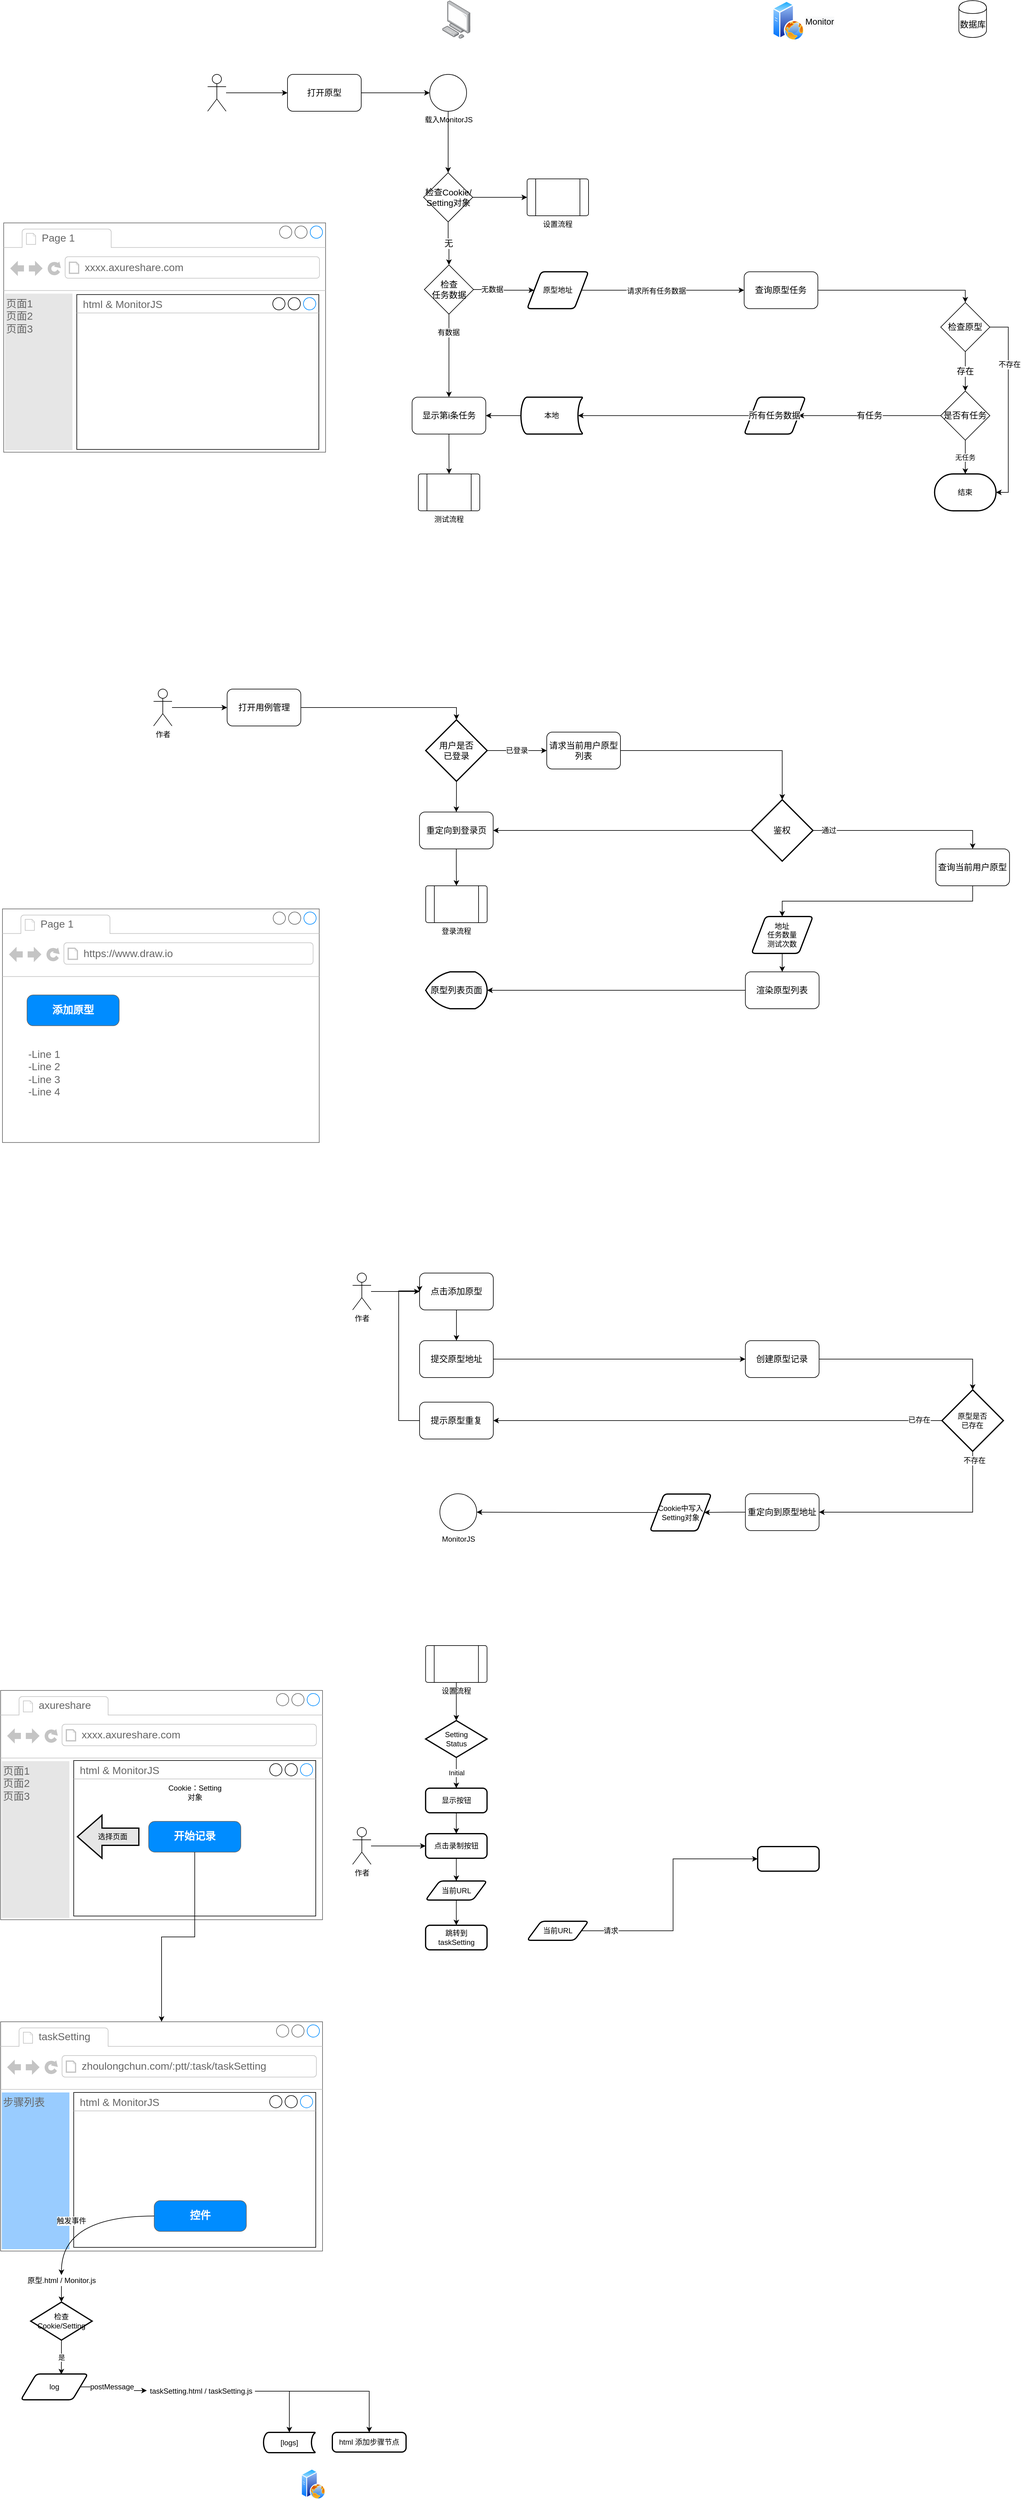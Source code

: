 <mxfile version="12.5.1" type="github">
  <diagram id="C5RBs43oDa-KdzZeNtuy" name="Page-1">
    <mxGraphModel dx="1908" dy="1253" grid="0" gridSize="10" guides="1" tooltips="1" connect="1" arrows="1" fold="1" page="0" pageScale="1" pageWidth="827" pageHeight="1169" math="0" shadow="0">
      <root>
        <mxCell id="WIyWlLk6GJQsqaUBKTNV-0"/>
        <mxCell id="WIyWlLk6GJQsqaUBKTNV-1" parent="WIyWlLk6GJQsqaUBKTNV-0"/>
        <mxCell id="ha692Ad3BDW9VeAkZd-o-27" value="无" style="edgeStyle=orthogonalEdgeStyle;rounded=0;orthogonalLoop=1;jettySize=auto;html=1;fontSize=14;verticalAlign=middle;exitX=0.5;exitY=1;exitDx=0;exitDy=0;entryX=0.5;entryY=0;entryDx=0;entryDy=0;" parent="WIyWlLk6GJQsqaUBKTNV-1" source="iFnzxoh912254irk8_Jz-30" target="ha692Ad3BDW9VeAkZd-o-42" edge="1">
          <mxGeometry relative="1" as="geometry">
            <mxPoint x="268" y="23" as="sourcePoint"/>
            <mxPoint x="448" y="40" as="targetPoint"/>
          </mxGeometry>
        </mxCell>
        <mxCell id="ha692Ad3BDW9VeAkZd-o-4" value="&lt;span style=&quot;white-space: normal ; background-color: rgb(248 , 249 , 250)&quot;&gt;Monitor&lt;/span&gt;" style="aspect=fixed;perimeter=ellipsePerimeter;html=1;align=left;shadow=0;dashed=0;spacingTop=3;image;image=img/lib/active_directory/web_server.svg;fontSize=14;labelPosition=right;verticalLabelPosition=middle;verticalAlign=middle;" parent="WIyWlLk6GJQsqaUBKTNV-1" vertex="1">
          <mxGeometry x="737.33" y="-310" width="52" height="65" as="geometry"/>
        </mxCell>
        <mxCell id="pKIPVdCca8L_tUWAXEWJ-16" style="edgeStyle=orthogonalEdgeStyle;rounded=0;orthogonalLoop=1;jettySize=auto;html=1;entryX=0;entryY=0.5;entryDx=0;entryDy=0;" parent="WIyWlLk6GJQsqaUBKTNV-1" source="ha692Ad3BDW9VeAkZd-o-7" target="ha692Ad3BDW9VeAkZd-o-34" edge="1">
          <mxGeometry relative="1" as="geometry"/>
        </mxCell>
        <mxCell id="ha692Ad3BDW9VeAkZd-o-7" value="" style="shape=umlActor;verticalLabelPosition=middle;labelBackgroundColor=#ffffff;verticalAlign=middle;html=1;outlineConnect=0;fontSize=14;align=left;labelPosition=right;" parent="WIyWlLk6GJQsqaUBKTNV-1" vertex="1">
          <mxGeometry x="-182" y="-190" width="30" height="60" as="geometry"/>
        </mxCell>
        <mxCell id="ha692Ad3BDW9VeAkZd-o-9" value="" style="points=[];aspect=fixed;html=1;align=center;shadow=0;dashed=0;image;image=img/lib/allied_telesis/computer_and_terminals/Personal_Computer.svg;fontSize=14;" parent="WIyWlLk6GJQsqaUBKTNV-1" vertex="1">
          <mxGeometry x="200" y="-310" width="45.6" height="61.8" as="geometry"/>
        </mxCell>
        <mxCell id="ha692Ad3BDW9VeAkZd-o-34" value="打开原型" style="rounded=1;whiteSpace=wrap;html=1;fontSize=14;align=center;" parent="WIyWlLk6GJQsqaUBKTNV-1" vertex="1">
          <mxGeometry x="-52" y="-190" width="120" height="60" as="geometry"/>
        </mxCell>
        <mxCell id="ha692Ad3BDW9VeAkZd-o-39" value="数据库" style="shape=cylinder;whiteSpace=wrap;html=1;boundedLbl=1;backgroundOutline=1;fontSize=14;align=center;" parent="WIyWlLk6GJQsqaUBKTNV-1" vertex="1">
          <mxGeometry x="1040.83" y="-310" width="45" height="60" as="geometry"/>
        </mxCell>
        <mxCell id="ha692Ad3BDW9VeAkZd-o-43" style="edgeStyle=orthogonalEdgeStyle;rounded=0;orthogonalLoop=1;jettySize=auto;html=1;fontSize=14;entryX=0;entryY=0.5;entryDx=0;entryDy=0;" parent="WIyWlLk6GJQsqaUBKTNV-1" source="ha692Ad3BDW9VeAkZd-o-42" target="pKIPVdCca8L_tUWAXEWJ-33" edge="1">
          <mxGeometry relative="1" as="geometry">
            <mxPoint x="317.706" y="159.941" as="targetPoint"/>
          </mxGeometry>
        </mxCell>
        <mxCell id="f4U-aHSmspJ2yvDxJjVy-3" value="无数据" style="text;html=1;align=center;verticalAlign=middle;resizable=0;points=[];labelBackgroundColor=#ffffff;" parent="ha692Ad3BDW9VeAkZd-o-43" vertex="1" connectable="0">
          <mxGeometry x="-0.888" y="3" relative="1" as="geometry">
            <mxPoint x="24.2" y="2.67" as="offset"/>
          </mxGeometry>
        </mxCell>
        <mxCell id="ha692Ad3BDW9VeAkZd-o-62" style="edgeStyle=orthogonalEdgeStyle;rounded=0;orthogonalLoop=1;jettySize=auto;html=1;exitX=0.5;exitY=1;exitDx=0;exitDy=0;entryX=0.5;entryY=0;entryDx=0;entryDy=0;fontSize=14;" parent="WIyWlLk6GJQsqaUBKTNV-1" source="ha692Ad3BDW9VeAkZd-o-42" target="ha692Ad3BDW9VeAkZd-o-59" edge="1">
          <mxGeometry relative="1" as="geometry"/>
        </mxCell>
        <mxCell id="f4U-aHSmspJ2yvDxJjVy-4" value="有数据" style="text;html=1;align=center;verticalAlign=middle;resizable=0;points=[];labelBackgroundColor=#ffffff;" parent="ha692Ad3BDW9VeAkZd-o-62" vertex="1" connectable="0">
          <mxGeometry x="-0.862" y="-2" relative="1" as="geometry">
            <mxPoint x="1.15" y="20.12" as="offset"/>
          </mxGeometry>
        </mxCell>
        <mxCell id="ha692Ad3BDW9VeAkZd-o-42" value="&lt;span style=&quot;white-space: normal&quot;&gt;检查&lt;br&gt;任务数据&lt;br&gt;&lt;/span&gt;" style="rhombus;whiteSpace=wrap;html=1;fontSize=14;align=center;" parent="WIyWlLk6GJQsqaUBKTNV-1" vertex="1">
          <mxGeometry x="170.8" y="120" width="80" height="80" as="geometry"/>
        </mxCell>
        <mxCell id="ha692Ad3BDW9VeAkZd-o-52" style="edgeStyle=orthogonalEdgeStyle;rounded=0;orthogonalLoop=1;jettySize=auto;html=1;entryX=0.5;entryY=0;entryDx=0;entryDy=0;fontSize=14;" parent="WIyWlLk6GJQsqaUBKTNV-1" source="ha692Ad3BDW9VeAkZd-o-45" target="ha692Ad3BDW9VeAkZd-o-49" edge="1">
          <mxGeometry relative="1" as="geometry"/>
        </mxCell>
        <mxCell id="ha692Ad3BDW9VeAkZd-o-45" value="查询原型任务" style="rounded=1;whiteSpace=wrap;html=1;fontSize=14;align=center;" parent="WIyWlLk6GJQsqaUBKTNV-1" vertex="1">
          <mxGeometry x="691.33" y="131.1" width="120" height="60" as="geometry"/>
        </mxCell>
        <mxCell id="ha692Ad3BDW9VeAkZd-o-53" value="存在" style="edgeStyle=orthogonalEdgeStyle;rounded=0;orthogonalLoop=1;jettySize=auto;html=1;exitX=0.5;exitY=1;exitDx=0;exitDy=0;entryX=0.5;entryY=0;entryDx=0;entryDy=0;fontSize=14;" parent="WIyWlLk6GJQsqaUBKTNV-1" source="ha692Ad3BDW9VeAkZd-o-49" target="ha692Ad3BDW9VeAkZd-o-50" edge="1">
          <mxGeometry relative="1" as="geometry"/>
        </mxCell>
        <mxCell id="fBS3rx0IFL2aga8KmdfZ-6" style="edgeStyle=orthogonalEdgeStyle;rounded=0;orthogonalLoop=1;jettySize=auto;html=1;entryX=1;entryY=0.5;entryDx=0;entryDy=0;entryPerimeter=0;exitX=1;exitY=0.5;exitDx=0;exitDy=0;" parent="WIyWlLk6GJQsqaUBKTNV-1" source="ha692Ad3BDW9VeAkZd-o-49" target="fBS3rx0IFL2aga8KmdfZ-5" edge="1">
          <mxGeometry relative="1" as="geometry"/>
        </mxCell>
        <mxCell id="iFnzxoh912254irk8_Jz-45" value="不存在" style="text;html=1;align=center;verticalAlign=middle;resizable=0;points=[];;labelBackgroundColor=#ffffff;" parent="fBS3rx0IFL2aga8KmdfZ-6" vertex="1" connectable="0">
          <mxGeometry x="-0.432" y="1" relative="1" as="geometry">
            <mxPoint as="offset"/>
          </mxGeometry>
        </mxCell>
        <mxCell id="ha692Ad3BDW9VeAkZd-o-49" value="检查原型" style="rhombus;whiteSpace=wrap;html=1;fontSize=14;align=center;" parent="WIyWlLk6GJQsqaUBKTNV-1" vertex="1">
          <mxGeometry x="1011.33" y="181.1" width="80" height="80" as="geometry"/>
        </mxCell>
        <mxCell id="ha692Ad3BDW9VeAkZd-o-54" value="有任务" style="edgeStyle=orthogonalEdgeStyle;rounded=0;orthogonalLoop=1;jettySize=auto;html=1;exitX=0;exitY=0.5;exitDx=0;exitDy=0;fontSize=14;entryX=1;entryY=0.5;entryDx=0;entryDy=0;" parent="WIyWlLk6GJQsqaUBKTNV-1" source="ha692Ad3BDW9VeAkZd-o-50" target="f4U-aHSmspJ2yvDxJjVy-7" edge="1">
          <mxGeometry relative="1" as="geometry">
            <mxPoint x="308" y="300" as="targetPoint"/>
          </mxGeometry>
        </mxCell>
        <mxCell id="fBS3rx0IFL2aga8KmdfZ-1" value="无任务" style="edgeStyle=orthogonalEdgeStyle;rounded=0;orthogonalLoop=1;jettySize=auto;html=1;exitX=0.5;exitY=1;exitDx=0;exitDy=0;entryX=0.5;entryY=0;entryDx=0;entryDy=0;entryPerimeter=0;" parent="WIyWlLk6GJQsqaUBKTNV-1" source="ha692Ad3BDW9VeAkZd-o-50" target="fBS3rx0IFL2aga8KmdfZ-5" edge="1">
          <mxGeometry relative="1" as="geometry">
            <mxPoint x="1041.33" y="500" as="targetPoint"/>
          </mxGeometry>
        </mxCell>
        <mxCell id="ha692Ad3BDW9VeAkZd-o-50" value="是否有任务" style="rhombus;whiteSpace=wrap;html=1;fontSize=14;align=center;" parent="WIyWlLk6GJQsqaUBKTNV-1" vertex="1">
          <mxGeometry x="1011.33" y="325.1" width="80" height="80" as="geometry"/>
        </mxCell>
        <mxCell id="ha692Ad3BDW9VeAkZd-o-63" style="edgeStyle=orthogonalEdgeStyle;rounded=0;orthogonalLoop=1;jettySize=auto;html=1;entryX=1;entryY=0.5;entryDx=0;entryDy=0;fontSize=14;exitX=0;exitY=0.5;exitDx=0;exitDy=0;exitPerimeter=0;" parent="WIyWlLk6GJQsqaUBKTNV-1" source="onLGL_vs-H9XNe-iX79h-8" target="ha692Ad3BDW9VeAkZd-o-59" edge="1">
          <mxGeometry relative="1" as="geometry">
            <mxPoint x="318" y="365" as="sourcePoint"/>
          </mxGeometry>
        </mxCell>
        <mxCell id="f4U-aHSmspJ2yvDxJjVy-14" style="edgeStyle=orthogonalEdgeStyle;rounded=0;orthogonalLoop=1;jettySize=auto;html=1;exitX=0.5;exitY=1;exitDx=0;exitDy=0;entryX=0.5;entryY=0;entryDx=0;entryDy=0;" parent="WIyWlLk6GJQsqaUBKTNV-1" source="ha692Ad3BDW9VeAkZd-o-59" target="f4U-aHSmspJ2yvDxJjVy-13" edge="1">
          <mxGeometry relative="1" as="geometry"/>
        </mxCell>
        <mxCell id="ha692Ad3BDW9VeAkZd-o-59" value="显示第i条任务" style="rounded=1;whiteSpace=wrap;html=1;fontSize=14;align=center;" parent="WIyWlLk6GJQsqaUBKTNV-1" vertex="1">
          <mxGeometry x="150.8" y="335.1" width="120" height="60" as="geometry"/>
        </mxCell>
        <mxCell id="f4U-aHSmspJ2yvDxJjVy-9" style="edgeStyle=orthogonalEdgeStyle;rounded=0;orthogonalLoop=1;jettySize=auto;html=1;exitX=0;exitY=0.5;exitDx=0;exitDy=0;entryX=0.93;entryY=0.5;entryDx=0;entryDy=0;entryPerimeter=0;" parent="WIyWlLk6GJQsqaUBKTNV-1" source="f4U-aHSmspJ2yvDxJjVy-7" target="onLGL_vs-H9XNe-iX79h-8" edge="1">
          <mxGeometry relative="1" as="geometry"/>
        </mxCell>
        <mxCell id="f4U-aHSmspJ2yvDxJjVy-7" value="&lt;span style=&quot;font-size: 14px ; background-color: rgb(255 , 255 , 255)&quot;&gt;所有任务数据&lt;/span&gt;" style="shape=parallelogram;html=1;strokeWidth=2;perimeter=parallelogramPerimeter;whiteSpace=wrap;rounded=1;arcSize=12;size=0.23;" parent="WIyWlLk6GJQsqaUBKTNV-1" vertex="1">
          <mxGeometry x="691.33" y="335.1" width="100" height="60" as="geometry"/>
        </mxCell>
        <mxCell id="pKIPVdCca8L_tUWAXEWJ-22" style="edgeStyle=orthogonalEdgeStyle;rounded=0;orthogonalLoop=1;jettySize=auto;html=1;entryX=0.5;entryY=0;entryDx=0;entryDy=0;entryPerimeter=0;" parent="WIyWlLk6GJQsqaUBKTNV-1" source="f4U-aHSmspJ2yvDxJjVy-10" target="pKIPVdCca8L_tUWAXEWJ-21" edge="1">
          <mxGeometry relative="1" as="geometry"/>
        </mxCell>
        <mxCell id="f4U-aHSmspJ2yvDxJjVy-10" value="打开用例管理" style="rounded=1;whiteSpace=wrap;html=1;fontSize=14;align=center;" parent="WIyWlLk6GJQsqaUBKTNV-1" vertex="1">
          <mxGeometry x="-150.29" y="810" width="120" height="60" as="geometry"/>
        </mxCell>
        <mxCell id="f4U-aHSmspJ2yvDxJjVy-13" value="测试流程" style="verticalLabelPosition=bottom;verticalAlign=top;html=1;shape=process;whiteSpace=wrap;rounded=1;size=0.14;arcSize=6;" parent="WIyWlLk6GJQsqaUBKTNV-1" vertex="1">
          <mxGeometry x="161" y="460" width="100" height="60" as="geometry"/>
        </mxCell>
        <mxCell id="f4U-aHSmspJ2yvDxJjVy-29" style="edgeStyle=orthogonalEdgeStyle;rounded=0;orthogonalLoop=1;jettySize=auto;html=1;exitX=0.5;exitY=1;exitDx=0;exitDy=0;" parent="WIyWlLk6GJQsqaUBKTNV-1" source="f4U-aHSmspJ2yvDxJjVy-25" target="pKIPVdCca8L_tUWAXEWJ-31" edge="1">
          <mxGeometry relative="1" as="geometry">
            <mxPoint x="310" y="1210" as="targetPoint"/>
          </mxGeometry>
        </mxCell>
        <mxCell id="f4U-aHSmspJ2yvDxJjVy-25" value="查询当前用户原型" style="rounded=1;whiteSpace=wrap;html=1;fontSize=14;align=center;" parent="WIyWlLk6GJQsqaUBKTNV-1" vertex="1">
          <mxGeometry x="1003.33" y="1070" width="120" height="60" as="geometry"/>
        </mxCell>
        <mxCell id="onLGL_vs-H9XNe-iX79h-9" style="edgeStyle=orthogonalEdgeStyle;rounded=0;orthogonalLoop=1;jettySize=auto;html=1;exitX=0.5;exitY=1;exitDx=0;exitDy=0;entryX=0.5;entryY=0;entryDx=0;entryDy=0;" parent="WIyWlLk6GJQsqaUBKTNV-1" source="f4U-aHSmspJ2yvDxJjVy-33" target="fBS3rx0IFL2aga8KmdfZ-8" edge="1">
          <mxGeometry relative="1" as="geometry"/>
        </mxCell>
        <mxCell id="f4U-aHSmspJ2yvDxJjVy-33" value="点击添加原型" style="rounded=1;whiteSpace=wrap;html=1;fontSize=14;align=center;" parent="WIyWlLk6GJQsqaUBKTNV-1" vertex="1">
          <mxGeometry x="163" y="1760" width="120" height="60" as="geometry"/>
        </mxCell>
        <mxCell id="fBS3rx0IFL2aga8KmdfZ-5" value="结束" style="strokeWidth=2;html=1;shape=mxgraph.flowchart.terminator;whiteSpace=wrap;" parent="WIyWlLk6GJQsqaUBKTNV-1" vertex="1">
          <mxGeometry x="1001.33" y="460" width="100" height="60" as="geometry"/>
        </mxCell>
        <mxCell id="onLGL_vs-H9XNe-iX79h-5" style="edgeStyle=orthogonalEdgeStyle;rounded=0;orthogonalLoop=1;jettySize=auto;html=1;exitX=1;exitY=0.5;exitDx=0;exitDy=0;entryX=0;entryY=0.5;entryDx=0;entryDy=0;" parent="WIyWlLk6GJQsqaUBKTNV-1" source="fBS3rx0IFL2aga8KmdfZ-8" target="onLGL_vs-H9XNe-iX79h-0" edge="1">
          <mxGeometry relative="1" as="geometry"/>
        </mxCell>
        <mxCell id="fBS3rx0IFL2aga8KmdfZ-8" value="提交原型地址" style="rounded=1;whiteSpace=wrap;html=1;fontSize=14;align=center;" parent="WIyWlLk6GJQsqaUBKTNV-1" vertex="1">
          <mxGeometry x="163.0" y="1870" width="120" height="60" as="geometry"/>
        </mxCell>
        <mxCell id="fBS3rx0IFL2aga8KmdfZ-16" style="edgeStyle=orthogonalEdgeStyle;rounded=0;orthogonalLoop=1;jettySize=auto;html=1;exitX=1;exitY=0.5;exitDx=0;exitDy=0;exitPerimeter=0;entryX=0.5;entryY=0;entryDx=0;entryDy=0;" parent="WIyWlLk6GJQsqaUBKTNV-1" source="fBS3rx0IFL2aga8KmdfZ-12" target="f4U-aHSmspJ2yvDxJjVy-25" edge="1">
          <mxGeometry relative="1" as="geometry"/>
        </mxCell>
        <mxCell id="wMg9EtpL3d8pkcXZaLs--2" value="通过" style="text;html=1;align=center;verticalAlign=middle;resizable=0;points=[];labelBackgroundColor=#ffffff;" parent="fBS3rx0IFL2aga8KmdfZ-16" vertex="1" connectable="0">
          <mxGeometry x="-0.824" relative="1" as="geometry">
            <mxPoint as="offset"/>
          </mxGeometry>
        </mxCell>
        <mxCell id="pKIPVdCca8L_tUWAXEWJ-27" style="edgeStyle=orthogonalEdgeStyle;rounded=0;orthogonalLoop=1;jettySize=auto;html=1;entryX=1;entryY=0.5;entryDx=0;entryDy=0;" parent="WIyWlLk6GJQsqaUBKTNV-1" source="fBS3rx0IFL2aga8KmdfZ-12" target="Lr8koPdXjLGiwVd777_s-1" edge="1">
          <mxGeometry relative="1" as="geometry"/>
        </mxCell>
        <mxCell id="fBS3rx0IFL2aga8KmdfZ-12" value="&lt;span style=&quot;font-size: 14px ; white-space: normal&quot;&gt;鉴权&lt;/span&gt;" style="strokeWidth=2;html=1;shape=mxgraph.flowchart.decision;whiteSpace=wrap;" parent="WIyWlLk6GJQsqaUBKTNV-1" vertex="1">
          <mxGeometry x="703.33" y="990" width="100" height="100" as="geometry"/>
        </mxCell>
        <mxCell id="fBS3rx0IFL2aga8KmdfZ-17" value="登录流程" style="verticalLabelPosition=bottom;verticalAlign=top;html=1;shape=process;whiteSpace=wrap;rounded=1;size=0.14;arcSize=6;" parent="WIyWlLk6GJQsqaUBKTNV-1" vertex="1">
          <mxGeometry x="173" y="1130" width="100" height="60" as="geometry"/>
        </mxCell>
        <mxCell id="Lr8koPdXjLGiwVd777_s-0" style="edgeStyle=orthogonalEdgeStyle;rounded=0;orthogonalLoop=1;jettySize=auto;html=1;exitX=0;exitY=0.5;exitDx=0;exitDy=0;entryX=1;entryY=0.5;entryDx=0;entryDy=0;entryPerimeter=0;" parent="WIyWlLk6GJQsqaUBKTNV-1" source="pKIPVdCca8L_tUWAXEWJ-30" target="pKIPVdCca8L_tUWAXEWJ-29" edge="1">
          <mxGeometry relative="1" as="geometry"/>
        </mxCell>
        <mxCell id="Lr8koPdXjLGiwVd777_s-2" style="edgeStyle=orthogonalEdgeStyle;rounded=0;orthogonalLoop=1;jettySize=auto;html=1;exitX=0.5;exitY=1;exitDx=0;exitDy=0;entryX=0.5;entryY=0;entryDx=0;entryDy=0;" parent="WIyWlLk6GJQsqaUBKTNV-1" source="Lr8koPdXjLGiwVd777_s-1" target="fBS3rx0IFL2aga8KmdfZ-17" edge="1">
          <mxGeometry relative="1" as="geometry">
            <mxPoint x="223.176" y="1070.529" as="targetPoint"/>
          </mxGeometry>
        </mxCell>
        <mxCell id="Lr8koPdXjLGiwVd777_s-1" value="重定向到登录页" style="rounded=1;whiteSpace=wrap;html=1;fontSize=14;align=center;" parent="WIyWlLk6GJQsqaUBKTNV-1" vertex="1">
          <mxGeometry x="162.8" y="1010" width="120" height="60" as="geometry"/>
        </mxCell>
        <mxCell id="Lr8koPdXjLGiwVd777_s-4" style="edgeStyle=orthogonalEdgeStyle;rounded=0;orthogonalLoop=1;jettySize=auto;html=1;entryX=0;entryY=0.5;entryDx=0;entryDy=0;" parent="WIyWlLk6GJQsqaUBKTNV-1" source="Lr8koPdXjLGiwVd777_s-3" target="f4U-aHSmspJ2yvDxJjVy-10" edge="1">
          <mxGeometry relative="1" as="geometry"/>
        </mxCell>
        <mxCell id="Lr8koPdXjLGiwVd777_s-3" value="作者" style="shape=umlActor;verticalLabelPosition=bottom;labelBackgroundColor=#ffffff;verticalAlign=top;html=1;outlineConnect=0;" parent="WIyWlLk6GJQsqaUBKTNV-1" vertex="1">
          <mxGeometry x="-270" y="810" width="30" height="60" as="geometry"/>
        </mxCell>
        <mxCell id="Lr8koPdXjLGiwVd777_s-6" style="edgeStyle=orthogonalEdgeStyle;rounded=0;orthogonalLoop=1;jettySize=auto;html=1;entryX=0;entryY=0.5;entryDx=0;entryDy=0;" parent="WIyWlLk6GJQsqaUBKTNV-1" source="Lr8koPdXjLGiwVd777_s-5" target="f4U-aHSmspJ2yvDxJjVy-33" edge="1">
          <mxGeometry relative="1" as="geometry"/>
        </mxCell>
        <mxCell id="Lr8koPdXjLGiwVd777_s-5" value="作者" style="shape=umlActor;verticalLabelPosition=bottom;labelBackgroundColor=#ffffff;verticalAlign=top;html=1;outlineConnect=0;" parent="WIyWlLk6GJQsqaUBKTNV-1" vertex="1">
          <mxGeometry x="54" y="1760" width="30" height="60" as="geometry"/>
        </mxCell>
        <mxCell id="onLGL_vs-H9XNe-iX79h-4" style="edgeStyle=orthogonalEdgeStyle;rounded=0;orthogonalLoop=1;jettySize=auto;html=1;" parent="WIyWlLk6GJQsqaUBKTNV-1" source="onLGL_vs-H9XNe-iX79h-0" target="onLGL_vs-H9XNe-iX79h-3" edge="1">
          <mxGeometry relative="1" as="geometry"/>
        </mxCell>
        <mxCell id="onLGL_vs-H9XNe-iX79h-0" value="创建原型记录" style="rounded=1;whiteSpace=wrap;html=1;fontSize=14;align=center;" parent="WIyWlLk6GJQsqaUBKTNV-1" vertex="1">
          <mxGeometry x="693.33" y="1870" width="120" height="60" as="geometry"/>
        </mxCell>
        <mxCell id="pKIPVdCca8L_tUWAXEWJ-7" style="edgeStyle=orthogonalEdgeStyle;rounded=0;orthogonalLoop=1;jettySize=auto;html=1;entryX=1;entryY=0.5;entryDx=0;entryDy=0;entryPerimeter=0;" parent="WIyWlLk6GJQsqaUBKTNV-1" source="iFnzxoh912254irk8_Jz-49" target="iFnzxoh912254irk8_Jz-54" edge="1">
          <mxGeometry relative="1" as="geometry">
            <mxPoint x="262" y="2114" as="targetPoint"/>
          </mxGeometry>
        </mxCell>
        <mxCell id="onLGL_vs-H9XNe-iX79h-1" value="重定向到原型地址" style="rounded=1;whiteSpace=wrap;html=1;fontSize=14;align=center;" parent="WIyWlLk6GJQsqaUBKTNV-1" vertex="1">
          <mxGeometry x="693.33" y="2119" width="120" height="60" as="geometry"/>
        </mxCell>
        <mxCell id="onLGL_vs-H9XNe-iX79h-10" style="edgeStyle=orthogonalEdgeStyle;rounded=0;orthogonalLoop=1;jettySize=auto;html=1;exitX=0.5;exitY=1;exitDx=0;exitDy=0;exitPerimeter=0;entryX=1;entryY=0.5;entryDx=0;entryDy=0;" parent="WIyWlLk6GJQsqaUBKTNV-1" source="onLGL_vs-H9XNe-iX79h-3" target="onLGL_vs-H9XNe-iX79h-1" edge="1">
          <mxGeometry relative="1" as="geometry"/>
        </mxCell>
        <mxCell id="iFnzxoh912254irk8_Jz-65" value="不存在" style="text;html=1;align=center;verticalAlign=middle;resizable=0;points=[];;labelBackgroundColor=#ffffff;" parent="onLGL_vs-H9XNe-iX79h-10" vertex="1" connectable="0">
          <mxGeometry x="-0.916" y="2" relative="1" as="geometry">
            <mxPoint as="offset"/>
          </mxGeometry>
        </mxCell>
        <mxCell id="onLGL_vs-H9XNe-iX79h-11" style="edgeStyle=orthogonalEdgeStyle;rounded=0;orthogonalLoop=1;jettySize=auto;html=1;exitX=0;exitY=0.5;exitDx=0;exitDy=0;exitPerimeter=0;entryX=1;entryY=0.5;entryDx=0;entryDy=0;" parent="WIyWlLk6GJQsqaUBKTNV-1" source="onLGL_vs-H9XNe-iX79h-3" target="pKIPVdCca8L_tUWAXEWJ-0" edge="1">
          <mxGeometry relative="1" as="geometry">
            <mxPoint x="360" y="2050" as="targetPoint"/>
          </mxGeometry>
        </mxCell>
        <mxCell id="iFnzxoh912254irk8_Jz-63" value="已存在" style="text;html=1;align=center;verticalAlign=middle;resizable=0;points=[];;labelBackgroundColor=#ffffff;" parent="onLGL_vs-H9XNe-iX79h-11" vertex="1" connectable="0">
          <mxGeometry x="-0.67" y="2" relative="1" as="geometry">
            <mxPoint x="83" y="-3" as="offset"/>
          </mxGeometry>
        </mxCell>
        <mxCell id="onLGL_vs-H9XNe-iX79h-3" value="原型是否&lt;br&gt;已存在" style="strokeWidth=2;html=1;shape=mxgraph.flowchart.decision;whiteSpace=wrap;" parent="WIyWlLk6GJQsqaUBKTNV-1" vertex="1">
          <mxGeometry x="1013.33" y="1950" width="100" height="100" as="geometry"/>
        </mxCell>
        <mxCell id="onLGL_vs-H9XNe-iX79h-8" value="本地" style="strokeWidth=2;html=1;shape=mxgraph.flowchart.stored_data;whiteSpace=wrap;" parent="WIyWlLk6GJQsqaUBKTNV-1" vertex="1">
          <mxGeometry x="328" y="335.1" width="100" height="60" as="geometry"/>
        </mxCell>
        <mxCell id="iFnzxoh912254irk8_Jz-67" style="edgeStyle=orthogonalEdgeStyle;rounded=0;orthogonalLoop=1;jettySize=auto;html=1;entryX=0;entryY=0.5;entryDx=0;entryDy=0;" parent="WIyWlLk6GJQsqaUBKTNV-1" source="pKIPVdCca8L_tUWAXEWJ-0" target="f4U-aHSmspJ2yvDxJjVy-33" edge="1">
          <mxGeometry relative="1" as="geometry">
            <Array as="points">
              <mxPoint x="129" y="2000"/>
              <mxPoint x="129" y="1789"/>
            </Array>
          </mxGeometry>
        </mxCell>
        <mxCell id="pKIPVdCca8L_tUWAXEWJ-0" value="提示原型重复" style="rounded=1;whiteSpace=wrap;html=1;fontSize=14;align=center;" parent="WIyWlLk6GJQsqaUBKTNV-1" vertex="1">
          <mxGeometry x="163" y="1970" width="120" height="60" as="geometry"/>
        </mxCell>
        <mxCell id="pKIPVdCca8L_tUWAXEWJ-26" style="edgeStyle=orthogonalEdgeStyle;rounded=0;orthogonalLoop=1;jettySize=auto;html=1;exitX=1;exitY=0.5;exitDx=0;exitDy=0;entryX=0.5;entryY=0;entryDx=0;entryDy=0;entryPerimeter=0;" parent="WIyWlLk6GJQsqaUBKTNV-1" source="pKIPVdCca8L_tUWAXEWJ-17" target="fBS3rx0IFL2aga8KmdfZ-12" edge="1">
          <mxGeometry relative="1" as="geometry"/>
        </mxCell>
        <mxCell id="pKIPVdCca8L_tUWAXEWJ-17" value="请求当前用户原型列表" style="rounded=1;whiteSpace=wrap;html=1;fontSize=14;align=center;" parent="WIyWlLk6GJQsqaUBKTNV-1" vertex="1">
          <mxGeometry x="370" y="880" width="120" height="60" as="geometry"/>
        </mxCell>
        <mxCell id="pKIPVdCca8L_tUWAXEWJ-23" style="edgeStyle=orthogonalEdgeStyle;rounded=0;orthogonalLoop=1;jettySize=auto;html=1;exitX=1;exitY=0.5;exitDx=0;exitDy=0;exitPerimeter=0;entryX=0;entryY=0.5;entryDx=0;entryDy=0;" parent="WIyWlLk6GJQsqaUBKTNV-1" source="pKIPVdCca8L_tUWAXEWJ-21" target="pKIPVdCca8L_tUWAXEWJ-17" edge="1">
          <mxGeometry relative="1" as="geometry"/>
        </mxCell>
        <mxCell id="pKIPVdCca8L_tUWAXEWJ-24" value="已登录" style="text;html=1;align=center;verticalAlign=middle;resizable=0;points=[];labelBackgroundColor=#ffffff;" parent="pKIPVdCca8L_tUWAXEWJ-23" vertex="1" connectable="0">
          <mxGeometry x="0.171" relative="1" as="geometry">
            <mxPoint x="-9.71" y="-0.53" as="offset"/>
          </mxGeometry>
        </mxCell>
        <mxCell id="pKIPVdCca8L_tUWAXEWJ-25" style="edgeStyle=orthogonalEdgeStyle;rounded=0;orthogonalLoop=1;jettySize=auto;html=1;exitX=0.5;exitY=1;exitDx=0;exitDy=0;exitPerimeter=0;entryX=0.5;entryY=0;entryDx=0;entryDy=0;" parent="WIyWlLk6GJQsqaUBKTNV-1" source="pKIPVdCca8L_tUWAXEWJ-21" target="Lr8koPdXjLGiwVd777_s-1" edge="1">
          <mxGeometry relative="1" as="geometry"/>
        </mxCell>
        <mxCell id="pKIPVdCca8L_tUWAXEWJ-21" value="&lt;span style=&quot;font-size: 14px ; white-space: normal&quot;&gt;用户是否&lt;br&gt;已登录&lt;/span&gt;" style="strokeWidth=2;html=1;shape=mxgraph.flowchart.decision;whiteSpace=wrap;" parent="WIyWlLk6GJQsqaUBKTNV-1" vertex="1">
          <mxGeometry x="173" y="860" width="100" height="100" as="geometry"/>
        </mxCell>
        <mxCell id="pKIPVdCca8L_tUWAXEWJ-29" value="&lt;span style=&quot;font-size: 14px ; white-space: normal ; background-color: rgb(248 , 249 , 250)&quot;&gt;原型列表页面&lt;/span&gt;" style="strokeWidth=2;html=1;shape=mxgraph.flowchart.display;whiteSpace=wrap;rotation=0;" parent="WIyWlLk6GJQsqaUBKTNV-1" vertex="1">
          <mxGeometry x="173" y="1270" width="100" height="60" as="geometry"/>
        </mxCell>
        <mxCell id="pKIPVdCca8L_tUWAXEWJ-30" value="渲染原型列表" style="rounded=1;whiteSpace=wrap;html=1;fontSize=14;align=center;" parent="WIyWlLk6GJQsqaUBKTNV-1" vertex="1">
          <mxGeometry x="693.33" y="1270" width="120" height="60" as="geometry"/>
        </mxCell>
        <mxCell id="pKIPVdCca8L_tUWAXEWJ-32" value="" style="edgeStyle=orthogonalEdgeStyle;rounded=0;orthogonalLoop=1;jettySize=auto;html=1;" parent="WIyWlLk6GJQsqaUBKTNV-1" source="pKIPVdCca8L_tUWAXEWJ-31" target="pKIPVdCca8L_tUWAXEWJ-30" edge="1">
          <mxGeometry relative="1" as="geometry"/>
        </mxCell>
        <mxCell id="pKIPVdCca8L_tUWAXEWJ-31" value="地址&lt;br&gt;任务数量&lt;br&gt;测试次数" style="shape=parallelogram;html=1;strokeWidth=2;perimeter=parallelogramPerimeter;whiteSpace=wrap;rounded=1;arcSize=12;size=0.23;" parent="WIyWlLk6GJQsqaUBKTNV-1" vertex="1">
          <mxGeometry x="703.33" y="1180" width="100" height="60" as="geometry"/>
        </mxCell>
        <mxCell id="pKIPVdCca8L_tUWAXEWJ-35" style="edgeStyle=orthogonalEdgeStyle;rounded=0;orthogonalLoop=1;jettySize=auto;html=1;entryX=0;entryY=0.5;entryDx=0;entryDy=0;" parent="WIyWlLk6GJQsqaUBKTNV-1" source="pKIPVdCca8L_tUWAXEWJ-33" target="ha692Ad3BDW9VeAkZd-o-45" edge="1">
          <mxGeometry relative="1" as="geometry"/>
        </mxCell>
        <mxCell id="pKIPVdCca8L_tUWAXEWJ-36" value="请求所有任务数据" style="text;align=center;verticalAlign=middle;resizable=0;points=[];labelBackgroundColor=#ffffff;" parent="pKIPVdCca8L_tUWAXEWJ-35" vertex="1" connectable="0">
          <mxGeometry x="-0.446" y="1" relative="1" as="geometry">
            <mxPoint x="48.46" y="1.1" as="offset"/>
          </mxGeometry>
        </mxCell>
        <mxCell id="pKIPVdCca8L_tUWAXEWJ-33" value="原型地址" style="shape=parallelogram;html=1;strokeWidth=2;perimeter=parallelogramPerimeter;whiteSpace=wrap;rounded=1;arcSize=12;size=0.23;" parent="WIyWlLk6GJQsqaUBKTNV-1" vertex="1">
          <mxGeometry x="338" y="131.1" width="100" height="60" as="geometry"/>
        </mxCell>
        <mxCell id="iFnzxoh912254irk8_Jz-0" value="" style="strokeWidth=1;shadow=0;dashed=0;align=center;html=1;shape=mxgraph.mockup.containers.browserWindow;rSize=0;strokeColor=#666666;strokeColor2=#008cff;strokeColor3=#c4c4c4;mainText=,;recursiveResize=0;" parent="WIyWlLk6GJQsqaUBKTNV-1" vertex="1">
          <mxGeometry x="-519" y="2439" width="524" height="373" as="geometry"/>
        </mxCell>
        <mxCell id="iFnzxoh912254irk8_Jz-1" value="axureshare" style="strokeWidth=1;shadow=0;dashed=0;align=center;html=1;shape=mxgraph.mockup.containers.anchor;fontSize=17;fontColor=#666666;align=left;" parent="iFnzxoh912254irk8_Jz-0" vertex="1">
          <mxGeometry x="60" y="12" width="110" height="26" as="geometry"/>
        </mxCell>
        <mxCell id="iFnzxoh912254irk8_Jz-2" value="xxxx.axureshare.com" style="strokeWidth=1;shadow=0;dashed=0;align=center;html=1;shape=mxgraph.mockup.containers.anchor;rSize=0;fontSize=17;fontColor=#666666;align=left;" parent="iFnzxoh912254irk8_Jz-0" vertex="1">
          <mxGeometry x="130" y="60" width="248" height="25.79" as="geometry"/>
        </mxCell>
        <mxCell id="iFnzxoh912254irk8_Jz-8" value="页面1&lt;br&gt;页面2&lt;br&gt;页面3" style="strokeWidth=1;shadow=0;dashed=0;align=center;html=1;shape=mxgraph.mockup.text.bulletedList;textColor=#666666;mainText=,,,,;textSize=17;bulletStyle=none;strokeColor=none;fillColor=#E6E6E6;align=left;verticalAlign=top;fontSize=17;fontColor=#666666;" parent="iFnzxoh912254irk8_Jz-0" vertex="1">
          <mxGeometry x="2" y="115" width="110" height="255" as="geometry"/>
        </mxCell>
        <mxCell id="iFnzxoh912254irk8_Jz-68" value="html &amp;amp; MonitorJS" style="strokeWidth=1;shadow=0;dashed=0;align=center;html=1;shape=mxgraph.mockup.containers.window;align=left;verticalAlign=top;spacingLeft=8;strokeColor2=#008cff;strokeColor3=#c4c4c4;fontColor=#666666;mainText=;fontSize=17;labelBackgroundColor=none;fillColor=#FFFFFF;" parent="iFnzxoh912254irk8_Jz-0" vertex="1">
          <mxGeometry x="119" y="114" width="394" height="253" as="geometry"/>
        </mxCell>
        <mxCell id="iFnzxoh912254irk8_Jz-12" value="" style="verticalLabelPosition=bottom;verticalAlign=top;html=1;strokeWidth=2;shape=mxgraph.arrows2.arrow;dy=0.6;dx=40;notch=0;fillColor=#E6E6E6;rotation=-180;" parent="iFnzxoh912254irk8_Jz-0" vertex="1">
          <mxGeometry x="125" y="203" width="100" height="70" as="geometry"/>
        </mxCell>
        <mxCell id="iFnzxoh912254irk8_Jz-69" value="开始记录" style="strokeWidth=1;shadow=0;dashed=0;align=center;html=1;shape=mxgraph.mockup.buttons.button;strokeColor=#666666;fontColor=#ffffff;mainText=;buttonStyle=round;fontSize=17;fontStyle=1;fillColor=#008cff;whiteSpace=wrap;" parent="iFnzxoh912254irk8_Jz-0" vertex="1">
          <mxGeometry x="241" y="213" width="150" height="50" as="geometry"/>
        </mxCell>
        <mxCell id="iFnzxoh912254irk8_Jz-87" value="选择页面" style="text;html=1;align=center;verticalAlign=middle;resizable=0;points=[];;autosize=1;" parent="iFnzxoh912254irk8_Jz-0" vertex="1">
          <mxGeometry x="153" y="229" width="58" height="18" as="geometry"/>
        </mxCell>
        <mxCell id="kSCPA_SWxrOk31-2P-y3-11" value="Cookie：&lt;span style=&quot;white-space: normal&quot;&gt;Setting对象&lt;/span&gt;" style="text;html=1;align=center;verticalAlign=middle;resizable=0;points=[];autosize=1;" vertex="1" parent="iFnzxoh912254irk8_Jz-0">
          <mxGeometry x="255.5" y="157" width="121" height="18" as="geometry"/>
        </mxCell>
        <mxCell id="iFnzxoh912254irk8_Jz-16" value="" style="strokeWidth=1;shadow=0;dashed=0;align=center;html=1;shape=mxgraph.mockup.containers.browserWindow;rSize=0;strokeColor=#666666;strokeColor2=#008cff;strokeColor3=#c4c4c4;mainText=,;recursiveResize=0;fillColor=#FFFFFF;" parent="WIyWlLk6GJQsqaUBKTNV-1" vertex="1">
          <mxGeometry x="-516" y="1167.67" width="515.67" height="380" as="geometry"/>
        </mxCell>
        <mxCell id="iFnzxoh912254irk8_Jz-17" value="Page 1" style="strokeWidth=1;shadow=0;dashed=0;align=center;html=1;shape=mxgraph.mockup.containers.anchor;fontSize=17;fontColor=#666666;align=left;" parent="iFnzxoh912254irk8_Jz-16" vertex="1">
          <mxGeometry x="60" y="12" width="110" height="26" as="geometry"/>
        </mxCell>
        <mxCell id="iFnzxoh912254irk8_Jz-18" value="https://www.draw.io" style="strokeWidth=1;shadow=0;dashed=0;align=center;html=1;shape=mxgraph.mockup.containers.anchor;rSize=0;fontSize=17;fontColor=#666666;align=left;" parent="iFnzxoh912254irk8_Jz-16" vertex="1">
          <mxGeometry x="130" y="60" width="250" height="26" as="geometry"/>
        </mxCell>
        <mxCell id="iFnzxoh912254irk8_Jz-19" value="添加原型" style="strokeWidth=1;shadow=0;dashed=0;align=center;html=1;shape=mxgraph.mockup.buttons.button;strokeColor=#666666;fontColor=#ffffff;mainText=;buttonStyle=round;fontSize=17;fontStyle=1;fillColor=#008cff;whiteSpace=wrap;" parent="iFnzxoh912254irk8_Jz-16" vertex="1">
          <mxGeometry x="40" y="140" width="150" height="50" as="geometry"/>
        </mxCell>
        <mxCell id="iFnzxoh912254irk8_Jz-20" value="-Line 1&#xa;-Line 2&#xa;-Line 3&#xa;-Line 4" style="strokeWidth=1;shadow=0;dashed=0;align=center;html=1;shape=mxgraph.mockup.text.bulletedList;textColor=#666666;mainText=,,,,;textSize=17;bulletStyle=none;strokeColor=none;fillColor=none;align=left;verticalAlign=top;fontSize=17;fontColor=#666666;" parent="iFnzxoh912254irk8_Jz-16" vertex="1">
          <mxGeometry x="40" y="220" width="150" height="135" as="geometry"/>
        </mxCell>
        <mxCell id="iFnzxoh912254irk8_Jz-30" value="检查Cookie/&lt;br&gt;Setting对象" style="rhombus;whiteSpace=wrap;html=1;fontSize=14;align=center;" parent="WIyWlLk6GJQsqaUBKTNV-1" vertex="1">
          <mxGeometry x="169.5" y="-30" width="80" height="80" as="geometry"/>
        </mxCell>
        <mxCell id="iFnzxoh912254irk8_Jz-31" style="edgeStyle=orthogonalEdgeStyle;rounded=0;orthogonalLoop=1;jettySize=auto;html=1;fontSize=14;verticalAlign=middle;exitX=0.5;exitY=1;exitDx=0;exitDy=0;entryX=0.5;entryY=0;entryDx=0;entryDy=0;exitPerimeter=0;" parent="WIyWlLk6GJQsqaUBKTNV-1" source="iFnzxoh912254irk8_Jz-46" target="iFnzxoh912254irk8_Jz-30" edge="1">
          <mxGeometry relative="1" as="geometry">
            <mxPoint x="-42.588" y="-49.941" as="sourcePoint"/>
            <mxPoint x="210.353" y="110.059" as="targetPoint"/>
          </mxGeometry>
        </mxCell>
        <mxCell id="iFnzxoh912254irk8_Jz-33" value="设置流程" style="verticalLabelPosition=bottom;verticalAlign=top;html=1;shape=process;whiteSpace=wrap;rounded=1;size=0.14;arcSize=6;" parent="WIyWlLk6GJQsqaUBKTNV-1" vertex="1">
          <mxGeometry x="338" y="-20" width="100" height="60" as="geometry"/>
        </mxCell>
        <mxCell id="iFnzxoh912254irk8_Jz-40" style="edgeStyle=orthogonalEdgeStyle;rounded=0;orthogonalLoop=1;jettySize=auto;html=1;entryX=0;entryY=0.5;entryDx=0;entryDy=0;exitX=1;exitY=0.5;exitDx=0;exitDy=0;" parent="WIyWlLk6GJQsqaUBKTNV-1" source="iFnzxoh912254irk8_Jz-30" target="iFnzxoh912254irk8_Jz-33" edge="1">
          <mxGeometry relative="1" as="geometry">
            <mxPoint x="417.667" y="9.333" as="sourcePoint"/>
          </mxGeometry>
        </mxCell>
        <mxCell id="iFnzxoh912254irk8_Jz-46" value="载入MonitorJS" style="verticalLabelPosition=bottom;verticalAlign=top;html=1;shape=mxgraph.flowchart.on-page_reference;fillColor=#FFFFFF;" parent="WIyWlLk6GJQsqaUBKTNV-1" vertex="1">
          <mxGeometry x="179.5" y="-190" width="60" height="60" as="geometry"/>
        </mxCell>
        <mxCell id="iFnzxoh912254irk8_Jz-47" style="edgeStyle=orthogonalEdgeStyle;rounded=0;orthogonalLoop=1;jettySize=auto;html=1;fontSize=14;verticalAlign=middle;exitX=1;exitY=0.5;exitDx=0;exitDy=0;entryX=0;entryY=0.5;entryDx=0;entryDy=0;entryPerimeter=0;" parent="WIyWlLk6GJQsqaUBKTNV-1" source="ha692Ad3BDW9VeAkZd-o-34" target="iFnzxoh912254irk8_Jz-46" edge="1">
          <mxGeometry relative="1" as="geometry">
            <mxPoint x="-72" y="-170.118" as="sourcePoint"/>
            <mxPoint x="209.176" y="-30.118" as="targetPoint"/>
          </mxGeometry>
        </mxCell>
        <mxCell id="iFnzxoh912254irk8_Jz-49" value="Cookie中写入&lt;br&gt;Setting对象" style="shape=parallelogram;html=1;strokeWidth=2;perimeter=parallelogramPerimeter;whiteSpace=wrap;rounded=1;arcSize=12;size=0.23;fillColor=#FFFFFF;" parent="WIyWlLk6GJQsqaUBKTNV-1" vertex="1">
          <mxGeometry x="538" y="2119.5" width="100" height="60" as="geometry"/>
        </mxCell>
        <mxCell id="iFnzxoh912254irk8_Jz-50" style="edgeStyle=orthogonalEdgeStyle;rounded=0;orthogonalLoop=1;jettySize=auto;html=1;entryX=1;entryY=0.5;entryDx=0;entryDy=0;" parent="WIyWlLk6GJQsqaUBKTNV-1" source="onLGL_vs-H9XNe-iX79h-1" target="iFnzxoh912254irk8_Jz-49" edge="1">
          <mxGeometry relative="1" as="geometry">
            <mxPoint x="693.33" y="2113.412" as="sourcePoint"/>
            <mxPoint x="261.176" y="2113.412" as="targetPoint"/>
          </mxGeometry>
        </mxCell>
        <mxCell id="iFnzxoh912254irk8_Jz-54" value="MonitorJS" style="verticalLabelPosition=bottom;verticalAlign=top;html=1;shape=mxgraph.flowchart.on-page_reference;fillColor=#FFFFFF;" parent="WIyWlLk6GJQsqaUBKTNV-1" vertex="1">
          <mxGeometry x="196" y="2119" width="60" height="60" as="geometry"/>
        </mxCell>
        <mxCell id="iFnzxoh912254irk8_Jz-70" value="" style="strokeWidth=1;shadow=0;dashed=0;align=center;html=1;shape=mxgraph.mockup.containers.browserWindow;rSize=0;strokeColor=#666666;strokeColor2=#008cff;strokeColor3=#c4c4c4;mainText=,;recursiveResize=0;" parent="WIyWlLk6GJQsqaUBKTNV-1" vertex="1">
          <mxGeometry x="-514" y="51.67" width="524" height="373" as="geometry"/>
        </mxCell>
        <mxCell id="iFnzxoh912254irk8_Jz-71" value="Page 1" style="strokeWidth=1;shadow=0;dashed=0;align=center;html=1;shape=mxgraph.mockup.containers.anchor;fontSize=17;fontColor=#666666;align=left;" parent="iFnzxoh912254irk8_Jz-70" vertex="1">
          <mxGeometry x="60" y="12" width="110" height="26" as="geometry"/>
        </mxCell>
        <mxCell id="iFnzxoh912254irk8_Jz-72" value="xxxx.axureshare.com" style="strokeWidth=1;shadow=0;dashed=0;align=center;html=1;shape=mxgraph.mockup.containers.anchor;rSize=0;fontSize=17;fontColor=#666666;align=left;" parent="iFnzxoh912254irk8_Jz-70" vertex="1">
          <mxGeometry x="130" y="60" width="248" height="25.79" as="geometry"/>
        </mxCell>
        <mxCell id="iFnzxoh912254irk8_Jz-73" value="页面1&lt;br&gt;页面2&lt;br&gt;页面3" style="strokeWidth=1;shadow=0;dashed=0;align=center;html=1;shape=mxgraph.mockup.text.bulletedList;textColor=#666666;mainText=,,,,;textSize=17;bulletStyle=none;strokeColor=none;fillColor=#E6E6E6;align=left;verticalAlign=top;fontSize=17;fontColor=#666666;" parent="iFnzxoh912254irk8_Jz-70" vertex="1">
          <mxGeometry x="2" y="115" width="110" height="255" as="geometry"/>
        </mxCell>
        <mxCell id="iFnzxoh912254irk8_Jz-77" value="html &amp;amp; MonitorJS" style="strokeWidth=1;shadow=0;dashed=0;align=center;html=1;shape=mxgraph.mockup.containers.window;align=left;verticalAlign=top;spacingLeft=8;strokeColor2=#008cff;strokeColor3=#c4c4c4;fontColor=#666666;mainText=;fontSize=17;labelBackgroundColor=none;fillColor=#FFFFFF;" parent="iFnzxoh912254irk8_Jz-70" vertex="1">
          <mxGeometry x="119" y="116.5" width="394" height="252" as="geometry"/>
        </mxCell>
        <mxCell id="iFnzxoh912254irk8_Jz-81" style="edgeStyle=orthogonalEdgeStyle;rounded=0;orthogonalLoop=1;jettySize=auto;html=1;exitX=0.5;exitY=1;exitDx=0;exitDy=0;entryX=0.5;entryY=0;entryDx=0;entryDy=0;entryPerimeter=0;" parent="WIyWlLk6GJQsqaUBKTNV-1" source="iFnzxoh912254irk8_Jz-78" target="iFnzxoh912254irk8_Jz-80" edge="1">
          <mxGeometry relative="1" as="geometry"/>
        </mxCell>
        <mxCell id="iFnzxoh912254irk8_Jz-78" value="设置流程" style="verticalLabelPosition=bottom;verticalAlign=top;html=1;shape=process;whiteSpace=wrap;rounded=1;size=0.14;arcSize=6;" parent="WIyWlLk6GJQsqaUBKTNV-1" vertex="1">
          <mxGeometry x="172.8" y="2366" width="100" height="60" as="geometry"/>
        </mxCell>
        <mxCell id="iFnzxoh912254irk8_Jz-80" value="Setting&lt;br&gt;Status" style="strokeWidth=2;html=1;shape=mxgraph.flowchart.decision;whiteSpace=wrap;fillColor=#FFFFFF;align=center;" parent="WIyWlLk6GJQsqaUBKTNV-1" vertex="1">
          <mxGeometry x="172.8" y="2488" width="100" height="60" as="geometry"/>
        </mxCell>
        <mxCell id="iFnzxoh912254irk8_Jz-88" style="edgeStyle=orthogonalEdgeStyle;rounded=0;orthogonalLoop=1;jettySize=auto;html=1;exitX=0.5;exitY=1;exitDx=0;exitDy=0;entryX=0.5;entryY=0;entryDx=0;entryDy=0;" parent="WIyWlLk6GJQsqaUBKTNV-1" source="iFnzxoh912254irk8_Jz-83" target="iFnzxoh912254irk8_Jz-86" edge="1">
          <mxGeometry relative="1" as="geometry"/>
        </mxCell>
        <mxCell id="iFnzxoh912254irk8_Jz-83" value="显示按钮" style="rounded=1;whiteSpace=wrap;html=1;absoluteArcSize=1;arcSize=14;strokeWidth=2;fillColor=#FFFFFF;align=center;" parent="WIyWlLk6GJQsqaUBKTNV-1" vertex="1">
          <mxGeometry x="172.8" y="2598" width="100" height="40" as="geometry"/>
        </mxCell>
        <mxCell id="iFnzxoh912254irk8_Jz-84" value="Initial" style="edgeStyle=orthogonalEdgeStyle;rounded=0;orthogonalLoop=1;jettySize=auto;html=1;exitX=0.5;exitY=1;exitDx=0;exitDy=0;exitPerimeter=0;" parent="WIyWlLk6GJQsqaUBKTNV-1" source="iFnzxoh912254irk8_Jz-80" target="iFnzxoh912254irk8_Jz-83" edge="1">
          <mxGeometry x="0.008" relative="1" as="geometry">
            <mxPoint x="222.624" y="2543.059" as="sourcePoint"/>
            <mxPoint x="-151.494" y="2730" as="targetPoint"/>
            <mxPoint as="offset"/>
          </mxGeometry>
        </mxCell>
        <mxCell id="iFnzxoh912254irk8_Jz-99" style="edgeStyle=orthogonalEdgeStyle;rounded=0;orthogonalLoop=1;jettySize=auto;html=1;entryX=0.5;entryY=0;entryDx=0;entryDy=0;" parent="WIyWlLk6GJQsqaUBKTNV-1" source="iFnzxoh912254irk8_Jz-92" target="iFnzxoh912254irk8_Jz-98" edge="1">
          <mxGeometry relative="1" as="geometry"/>
        </mxCell>
        <mxCell id="iFnzxoh912254irk8_Jz-86" value="点击录制按钮" style="rounded=1;whiteSpace=wrap;html=1;absoluteArcSize=1;arcSize=14;strokeWidth=2;fillColor=#FFFFFF;align=center;" parent="WIyWlLk6GJQsqaUBKTNV-1" vertex="1">
          <mxGeometry x="172.8" y="2672" width="100" height="40" as="geometry"/>
        </mxCell>
        <mxCell id="iFnzxoh912254irk8_Jz-90" style="edgeStyle=orthogonalEdgeStyle;rounded=0;orthogonalLoop=1;jettySize=auto;html=1;entryX=0;entryY=0.5;entryDx=0;entryDy=0;" parent="WIyWlLk6GJQsqaUBKTNV-1" source="iFnzxoh912254irk8_Jz-89" target="iFnzxoh912254irk8_Jz-86" edge="1">
          <mxGeometry relative="1" as="geometry"/>
        </mxCell>
        <mxCell id="iFnzxoh912254irk8_Jz-89" value="作者" style="shape=umlActor;verticalLabelPosition=bottom;labelBackgroundColor=#ffffff;verticalAlign=top;html=1;outlineConnect=0;" parent="WIyWlLk6GJQsqaUBKTNV-1" vertex="1">
          <mxGeometry x="54" y="2662" width="30" height="60" as="geometry"/>
        </mxCell>
        <mxCell id="iFnzxoh912254irk8_Jz-95" style="edgeStyle=orthogonalEdgeStyle;rounded=0;orthogonalLoop=1;jettySize=auto;html=1;entryX=0;entryY=0.5;entryDx=0;entryDy=0;exitX=1;exitY=0.5;exitDx=0;exitDy=0;" parent="WIyWlLk6GJQsqaUBKTNV-1" source="iFnzxoh912254irk8_Jz-101" target="iFnzxoh912254irk8_Jz-94" edge="1">
          <mxGeometry relative="1" as="geometry"/>
        </mxCell>
        <mxCell id="iFnzxoh912254irk8_Jz-97" value="请求" style="text;html=1;align=center;verticalAlign=middle;resizable=0;points=[];;labelBackgroundColor=#ffffff;" parent="iFnzxoh912254irk8_Jz-95" vertex="1" connectable="0">
          <mxGeometry x="-0.625" y="-1" relative="1" as="geometry">
            <mxPoint x="-27.9" y="-0.97" as="offset"/>
          </mxGeometry>
        </mxCell>
        <mxCell id="iFnzxoh912254irk8_Jz-94" value="" style="rounded=1;whiteSpace=wrap;html=1;absoluteArcSize=1;arcSize=14;strokeWidth=2;fillColor=#FFFFFF;align=center;" parent="WIyWlLk6GJQsqaUBKTNV-1" vertex="1">
          <mxGeometry x="713.33" y="2693" width="100" height="40" as="geometry"/>
        </mxCell>
        <mxCell id="iFnzxoh912254irk8_Jz-98" value="跳转到&lt;br&gt;taskSetting" style="rounded=1;whiteSpace=wrap;html=1;absoluteArcSize=1;arcSize=14;strokeWidth=2;fillColor=#FFFFFF;align=center;" parent="WIyWlLk6GJQsqaUBKTNV-1" vertex="1">
          <mxGeometry x="172.8" y="2821" width="100" height="40" as="geometry"/>
        </mxCell>
        <mxCell id="iFnzxoh912254irk8_Jz-92" value="当前URL" style="shape=parallelogram;html=1;strokeWidth=2;perimeter=parallelogramPerimeter;whiteSpace=wrap;rounded=1;arcSize=12;size=0.23;fillColor=#FFFFFF;" parent="WIyWlLk6GJQsqaUBKTNV-1" vertex="1">
          <mxGeometry x="172.8" y="2749" width="100" height="31" as="geometry"/>
        </mxCell>
        <mxCell id="iFnzxoh912254irk8_Jz-100" style="edgeStyle=orthogonalEdgeStyle;rounded=0;orthogonalLoop=1;jettySize=auto;html=1;entryX=0.5;entryY=0;entryDx=0;entryDy=0;" parent="WIyWlLk6GJQsqaUBKTNV-1" source="iFnzxoh912254irk8_Jz-86" target="iFnzxoh912254irk8_Jz-92" edge="1">
          <mxGeometry relative="1" as="geometry">
            <mxPoint x="223.069" y="2733" as="sourcePoint"/>
            <mxPoint x="223.069" y="2841.966" as="targetPoint"/>
          </mxGeometry>
        </mxCell>
        <mxCell id="iFnzxoh912254irk8_Jz-101" value="当前URL" style="shape=parallelogram;html=1;strokeWidth=2;perimeter=parallelogramPerimeter;whiteSpace=wrap;rounded=1;arcSize=12;size=0.23;fillColor=#FFFFFF;" parent="WIyWlLk6GJQsqaUBKTNV-1" vertex="1">
          <mxGeometry x="338" y="2814.5" width="100" height="31" as="geometry"/>
        </mxCell>
        <mxCell id="iFnzxoh912254irk8_Jz-103" value="" style="strokeWidth=1;shadow=0;dashed=0;align=center;html=1;shape=mxgraph.mockup.containers.browserWindow;rSize=0;strokeColor=#666666;strokeColor2=#008cff;strokeColor3=#c4c4c4;mainText=,;recursiveResize=0;" parent="WIyWlLk6GJQsqaUBKTNV-1" vertex="1">
          <mxGeometry x="-519" y="2978" width="524" height="373" as="geometry"/>
        </mxCell>
        <mxCell id="iFnzxoh912254irk8_Jz-104" value="taskSetting" style="strokeWidth=1;shadow=0;dashed=0;align=center;html=1;shape=mxgraph.mockup.containers.anchor;fontSize=17;fontColor=#666666;align=left;" parent="iFnzxoh912254irk8_Jz-103" vertex="1">
          <mxGeometry x="60" y="12" width="110" height="26" as="geometry"/>
        </mxCell>
        <mxCell id="iFnzxoh912254irk8_Jz-105" value="zhoulongchun.com/:ptt/:task/taskSetting" style="strokeWidth=1;shadow=0;dashed=0;align=center;html=1;shape=mxgraph.mockup.containers.anchor;rSize=0;fontSize=17;fontColor=#666666;align=left;" parent="iFnzxoh912254irk8_Jz-103" vertex="1">
          <mxGeometry x="130" y="60" width="248" height="25.79" as="geometry"/>
        </mxCell>
        <mxCell id="iFnzxoh912254irk8_Jz-106" value="步骤列表" style="strokeWidth=1;shadow=0;dashed=0;align=center;html=1;shape=mxgraph.mockup.text.bulletedList;textColor=#666666;mainText=,,,,;textSize=17;bulletStyle=none;strokeColor=none;fillColor=#99CCFF;align=left;verticalAlign=top;fontSize=17;fontColor=#666666;" parent="iFnzxoh912254irk8_Jz-103" vertex="1">
          <mxGeometry x="2" y="115" width="110" height="255" as="geometry"/>
        </mxCell>
        <mxCell id="iFnzxoh912254irk8_Jz-107" value="html &amp;amp; MonitorJS" style="strokeWidth=1;shadow=0;dashed=0;align=center;html=1;shape=mxgraph.mockup.containers.window;align=left;verticalAlign=top;spacingLeft=8;strokeColor2=#008cff;strokeColor3=#c4c4c4;fontColor=#666666;mainText=;fontSize=17;labelBackgroundColor=none;fillColor=#FFFFFF;" parent="iFnzxoh912254irk8_Jz-103" vertex="1">
          <mxGeometry x="119" y="115" width="394" height="252" as="geometry"/>
        </mxCell>
        <mxCell id="iFnzxoh912254irk8_Jz-109" value="控件" style="strokeWidth=1;shadow=0;dashed=0;align=center;html=1;shape=mxgraph.mockup.buttons.button;strokeColor=#666666;fontColor=#ffffff;mainText=;buttonStyle=round;fontSize=17;fontStyle=1;fillColor=#008cff;whiteSpace=wrap;" parent="iFnzxoh912254irk8_Jz-103" vertex="1">
          <mxGeometry x="250" y="291" width="150" height="50" as="geometry"/>
        </mxCell>
        <mxCell id="kSCPA_SWxrOk31-2P-y3-0" style="edgeStyle=orthogonalEdgeStyle;rounded=0;orthogonalLoop=1;jettySize=auto;html=1;" edge="1" parent="WIyWlLk6GJQsqaUBKTNV-1" source="iFnzxoh912254irk8_Jz-69" target="iFnzxoh912254irk8_Jz-103">
          <mxGeometry relative="1" as="geometry"/>
        </mxCell>
        <mxCell id="kSCPA_SWxrOk31-2P-y3-29" value="" style="edgeStyle=orthogonalEdgeStyle;rounded=0;orthogonalLoop=1;jettySize=auto;html=1;entryX=0.5;entryY=0;entryDx=0;entryDy=0;entryPerimeter=0;startArrow=none;startFill=0;" edge="1" parent="WIyWlLk6GJQsqaUBKTNV-1" source="kSCPA_SWxrOk31-2P-y3-1" target="kSCPA_SWxrOk31-2P-y3-7">
          <mxGeometry relative="1" as="geometry"/>
        </mxCell>
        <mxCell id="kSCPA_SWxrOk31-2P-y3-33" style="edgeStyle=orthogonalEdgeStyle;rounded=0;orthogonalLoop=1;jettySize=auto;html=1;startArrow=none;startFill=0;" edge="1" parent="WIyWlLk6GJQsqaUBKTNV-1" source="kSCPA_SWxrOk31-2P-y3-1" target="kSCPA_SWxrOk31-2P-y3-32">
          <mxGeometry relative="1" as="geometry"/>
        </mxCell>
        <mxCell id="kSCPA_SWxrOk31-2P-y3-1" value="taskSetting.html / taskSetting.js" style="text;html=1;align=center;verticalAlign=middle;resizable=0;points=[];autosize=1;" vertex="1" parent="WIyWlLk6GJQsqaUBKTNV-1">
          <mxGeometry x="-282" y="3570" width="177" height="18" as="geometry"/>
        </mxCell>
        <mxCell id="kSCPA_SWxrOk31-2P-y3-13" value="是" style="edgeStyle=orthogonalEdgeStyle;rounded=0;orthogonalLoop=1;jettySize=auto;html=1;entryX=0.604;entryY=0.017;entryDx=0;entryDy=0;entryPerimeter=0;" edge="1" parent="WIyWlLk6GJQsqaUBKTNV-1" source="kSCPA_SWxrOk31-2P-y3-36" target="kSCPA_SWxrOk31-2P-y3-12">
          <mxGeometry relative="1" as="geometry"/>
        </mxCell>
        <mxCell id="kSCPA_SWxrOk31-2P-y3-4" value="原型.html / Monitor.js" style="text;html=1;align=center;verticalAlign=middle;resizable=0;points=[];autosize=1;" vertex="1" parent="WIyWlLk6GJQsqaUBKTNV-1">
          <mxGeometry x="-480.5" y="3390" width="121" height="18" as="geometry"/>
        </mxCell>
        <mxCell id="kSCPA_SWxrOk31-2P-y3-7" value="[logs]" style="strokeWidth=2;html=1;shape=mxgraph.flowchart.stored_data;whiteSpace=wrap;fillColor=#FFFFFF;" vertex="1" parent="WIyWlLk6GJQsqaUBKTNV-1">
          <mxGeometry x="-91" y="3646" width="84" height="33" as="geometry"/>
        </mxCell>
        <mxCell id="kSCPA_SWxrOk31-2P-y3-14" style="edgeStyle=orthogonalEdgeStyle;rounded=0;orthogonalLoop=1;jettySize=auto;html=1;exitX=0;exitY=0.5;exitDx=0;exitDy=0;entryX=0.006;entryY=0.444;entryDx=0;entryDy=0;entryPerimeter=0;" edge="1" parent="WIyWlLk6GJQsqaUBKTNV-1" source="kSCPA_SWxrOk31-2P-y3-12" target="kSCPA_SWxrOk31-2P-y3-1">
          <mxGeometry relative="1" as="geometry">
            <mxPoint x="34" y="3573" as="targetPoint"/>
          </mxGeometry>
        </mxCell>
        <mxCell id="kSCPA_SWxrOk31-2P-y3-18" value="&lt;span style=&quot;text-align: left&quot;&gt;postMessage&lt;/span&gt;" style="text;html=1;align=center;verticalAlign=middle;resizable=0;points=[];labelBackgroundColor=#ffffff;" vertex="1" connectable="0" parent="kSCPA_SWxrOk31-2P-y3-14">
          <mxGeometry x="0.252" y="-1" relative="1" as="geometry">
            <mxPoint x="11" y="-1.12" as="offset"/>
          </mxGeometry>
        </mxCell>
        <mxCell id="kSCPA_SWxrOk31-2P-y3-12" value="log" style="shape=parallelogram;html=1;strokeWidth=2;perimeter=parallelogramPerimeter;whiteSpace=wrap;rounded=1;arcSize=12;size=0.23;fillColor=#FFFFFF;" vertex="1" parent="WIyWlLk6GJQsqaUBKTNV-1">
          <mxGeometry x="-486" y="3551" width="109" height="42" as="geometry"/>
        </mxCell>
        <mxCell id="kSCPA_SWxrOk31-2P-y3-15" style="edgeStyle=orthogonalEdgeStyle;curved=1;rounded=0;orthogonalLoop=1;jettySize=auto;html=1;" edge="1" parent="WIyWlLk6GJQsqaUBKTNV-1" source="iFnzxoh912254irk8_Jz-109" target="kSCPA_SWxrOk31-2P-y3-4">
          <mxGeometry relative="1" as="geometry"/>
        </mxCell>
        <mxCell id="kSCPA_SWxrOk31-2P-y3-34" value="触发事件" style="text;html=1;align=center;verticalAlign=middle;resizable=0;points=[];labelBackgroundColor=#ffffff;" vertex="1" connectable="0" parent="kSCPA_SWxrOk31-2P-y3-15">
          <mxGeometry x="0.282" y="16" relative="1" as="geometry">
            <mxPoint as="offset"/>
          </mxGeometry>
        </mxCell>
        <mxCell id="kSCPA_SWxrOk31-2P-y3-28" value="" style="aspect=fixed;perimeter=ellipsePerimeter;html=1;align=center;shadow=0;dashed=0;spacingTop=3;image;image=img/lib/active_directory/web_server.svg;fillColor=#FFFFFF;" vertex="1" parent="WIyWlLk6GJQsqaUBKTNV-1">
          <mxGeometry x="-30" y="3705" width="40" height="50" as="geometry"/>
        </mxCell>
        <mxCell id="kSCPA_SWxrOk31-2P-y3-32" value="html 添加步骤节点" style="rounded=1;whiteSpace=wrap;html=1;absoluteArcSize=1;arcSize=14;strokeWidth=2;fillColor=#FFFFFF;" vertex="1" parent="WIyWlLk6GJQsqaUBKTNV-1">
          <mxGeometry x="21" y="3646" width="120" height="32" as="geometry"/>
        </mxCell>
        <mxCell id="kSCPA_SWxrOk31-2P-y3-36" value="检查&lt;br&gt;Cookie/Setting" style="strokeWidth=2;html=1;shape=mxgraph.flowchart.decision;whiteSpace=wrap;fillColor=#FFFFFF;" vertex="1" parent="WIyWlLk6GJQsqaUBKTNV-1">
          <mxGeometry x="-470" y="3434" width="100" height="62" as="geometry"/>
        </mxCell>
        <mxCell id="kSCPA_SWxrOk31-2P-y3-37" style="edgeStyle=orthogonalEdgeStyle;rounded=0;orthogonalLoop=1;jettySize=auto;html=1;entryX=0.5;entryY=0;entryDx=0;entryDy=0;entryPerimeter=0;" edge="1" parent="WIyWlLk6GJQsqaUBKTNV-1" source="kSCPA_SWxrOk31-2P-y3-4" target="kSCPA_SWxrOk31-2P-y3-36">
          <mxGeometry relative="1" as="geometry">
            <mxPoint x="-353.882" y="3411" as="sourcePoint"/>
            <mxPoint x="-418.588" y="3555.235" as="targetPoint"/>
          </mxGeometry>
        </mxCell>
      </root>
    </mxGraphModel>
  </diagram>
</mxfile>
